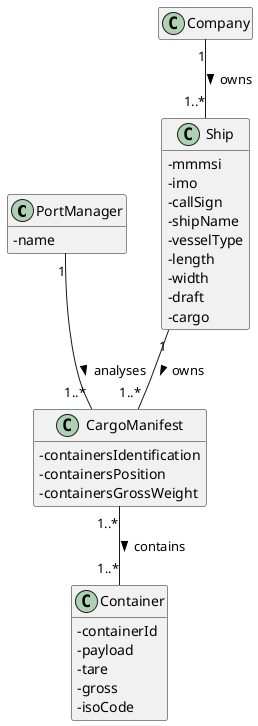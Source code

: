@startuml
'https://plantuml.com/class-diagram
hide empty methods
hide empty attributes
skinparam classAttributeIconSize 0

class PortManager{
    -name
}

class Company{}

class Ship {
    -mmmsi
    -imo
    -callSign
    -shipName
    -vesselType
    -length
    -width
    -draft
    -cargo
}

class CargoManifest{
    -containersIdentification
    -containersPosition
    -containersGrossWeight
}

class Container{
    -containerId
    -payload
    -tare
    -gross
    -isoCode
}

PortManager "1" -- "1..*" CargoManifest : analyses >
Company "1" -- "1..*" Ship : owns >
Ship "1" -- "1..*" CargoManifest : owns >
CargoManifest "1..*" -- "1..*" Container : contains >

@enduml
